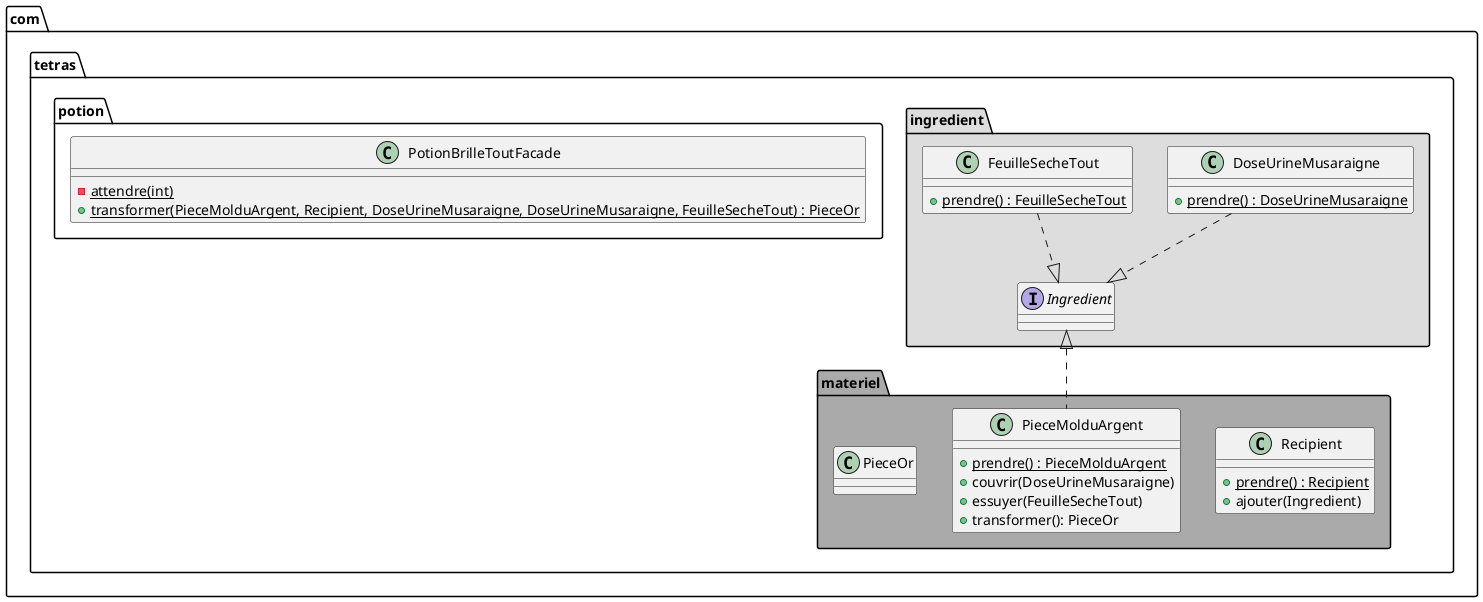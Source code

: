 @startuml Facade

package com.tetras.ingredient #DDDDDD {
    interface Ingredient

    class DoseUrineMusaraigne {
        {static} + prendre() : DoseUrineMusaraigne
    }

    class FeuilleSecheTout {
        {static} + prendre() : FeuilleSecheTout
    }
}

package com.tetras.materiel #AAAAAA {
    class Recipient {
        {static} + prendre() : Recipient
        + ajouter(Ingredient)
    }

    class PieceMolduArgent {
        {static} +  prendre() : PieceMolduArgent
        + couvrir(DoseUrineMusaraigne)
        + essuyer(FeuilleSecheTout)
        + transformer(): PieceOr
    }

    class PieceOr
}

package com.tetras.potion #FFFFFF {
    class PotionBrilleToutFacade {
        {static} - attendre(int)
        {static} + transformer(PieceMolduArgent, Recipient, DoseUrineMusaraigne, DoseUrineMusaraigne, FeuilleSecheTout) : PieceOr
    }
}
DoseUrineMusaraigne ..|> Ingredient
FeuilleSecheTout ..|> Ingredient
PieceMolduArgent .u.|> Ingredient

@enduml